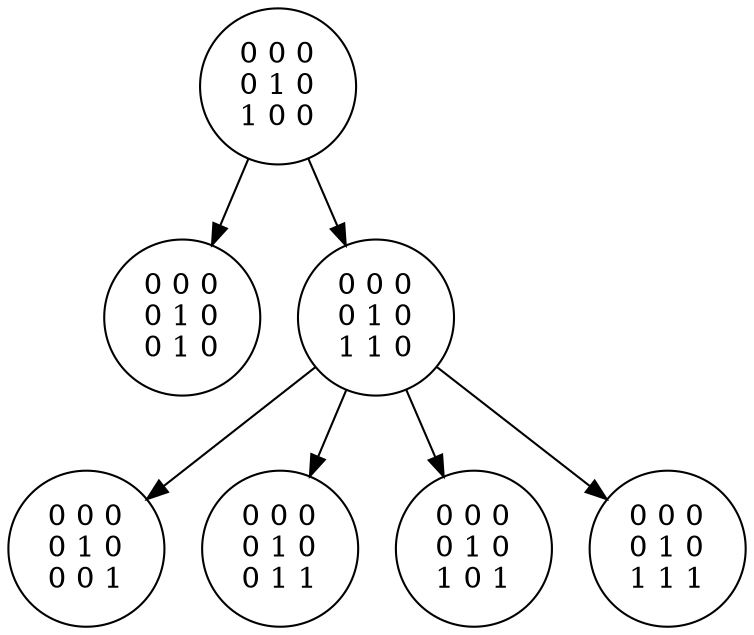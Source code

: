 digraph g {
17 [label="0 0 0\n0 1 0\n0 0 1"]
18 [label="0 0 0\n0 1 0\n0 1 0"]
19 [label="0 0 0\n0 1 0\n0 1 1"]
20 [label="0 0 0\n0 1 0\n1 0 0"]
20 -> 18;
22 [label="0 0 0\n0 1 0\n1 1 0"]
20 -> 22;
21 [label="0 0 0\n0 1 0\n1 0 1"]
22 -> 17;
22 -> 19;
22 -> 21;
23 [label="0 0 0\n0 1 0\n1 1 1"]
22 -> 23;
}
